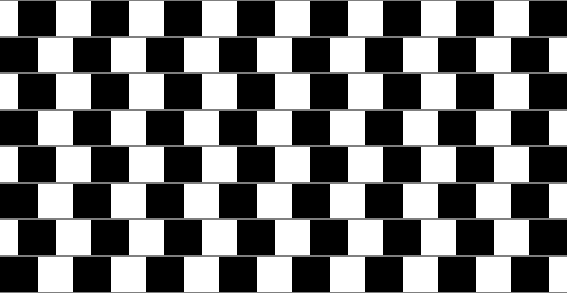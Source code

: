 size(10cm);

// Length of every line segment
int length = 30;
// How many lines
int n = 8;
// Spacing
int space = 2;
int shift = 1;

picture square;
filldraw(square, (0,0)--(0,1)--(1,1)--(1,0)--cycle);

for (int i = 0; i < n; ++i) {
    for (int j = 0; j < length / (space * 2); ++j) {
    	add(shift(2j * space + (i % space) * (space - shift), i * space) * scale(space) * square);
    }
    draw((0, i * space)--(length + shift, i * space), gray);
}
draw((0, n * space)--(length + shift, n * space), gray);
